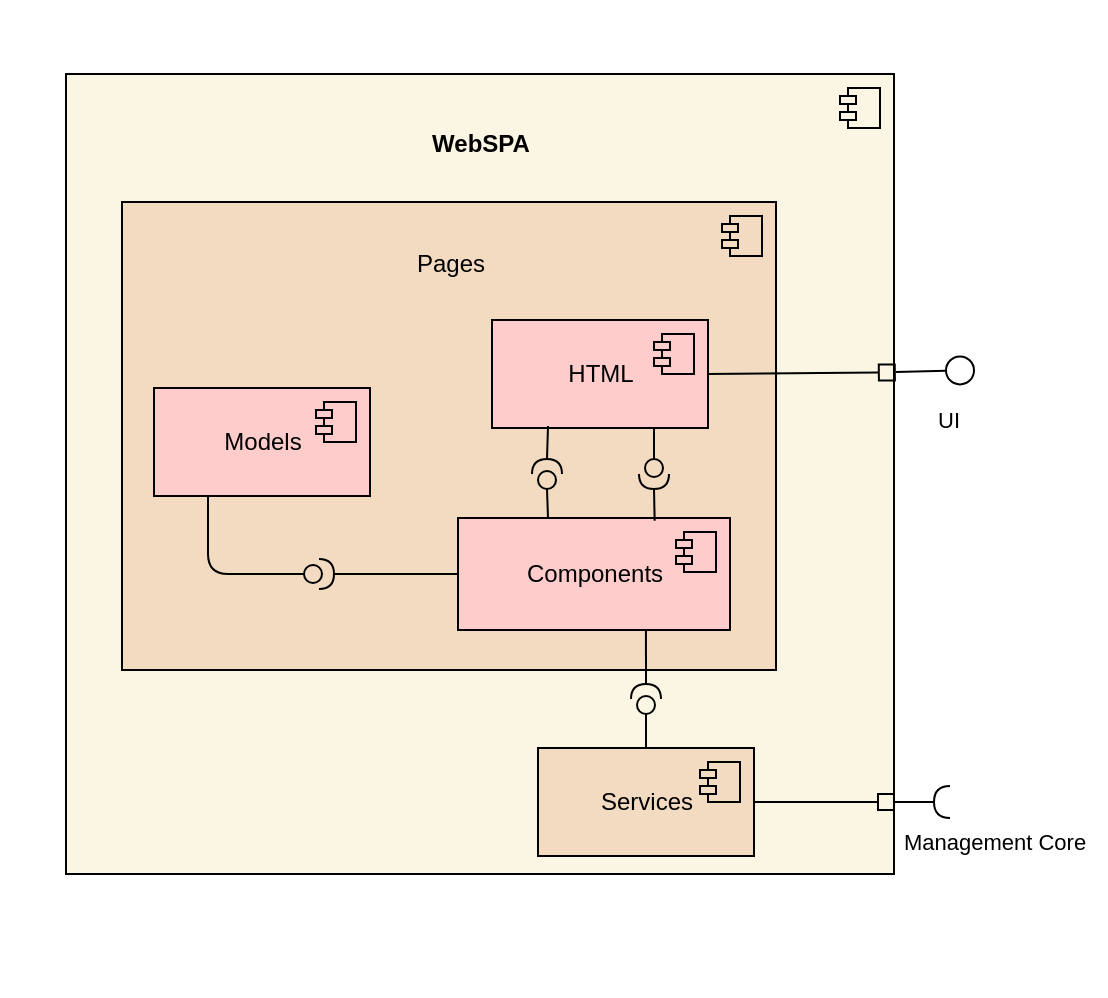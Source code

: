 <mxfile>
    <diagram id="2KhIsbDiPvBkP_OM17Oy" name="Page-1">
        <mxGraphModel dx="1096" dy="466" grid="0" gridSize="4" guides="1" tooltips="1" connect="1" arrows="1" fold="1" page="1" pageScale="1" pageWidth="850" pageHeight="1100" background="#FFFFFF" math="0" shadow="0">
            <root>
                <mxCell id="0"/>
                <mxCell id="1" parent="0"/>
                <mxCell id="113" value="" style="whiteSpace=wrap;html=1;strokeColor=none;fontColor=#000000;fillColor=none;" parent="1" vertex="1">
                    <mxGeometry x="291" y="54" width="553" height="498" as="geometry"/>
                </mxCell>
                <mxCell id="2" value="&lt;br&gt;&lt;b&gt;WebSPA&lt;br&gt;&lt;br&gt;&lt;br&gt;&lt;br&gt;&lt;br&gt;&lt;br&gt;&lt;br&gt;&lt;br&gt;&lt;br&gt;&lt;br&gt;&lt;br&gt;&lt;br&gt;&lt;br&gt;&lt;br&gt;&lt;br&gt;&lt;br&gt;&lt;br&gt;&lt;br&gt;&lt;br&gt;&lt;br&gt;&lt;br&gt;&lt;br&gt;&lt;br&gt;&lt;br&gt;&lt;br&gt;&lt;/b&gt;" style="html=1;dropTarget=0;fillColor=#fbf6e4;strokeColor=#000000;fontColor=#000000;" parent="1" vertex="1">
                    <mxGeometry x="324" y="91" width="414" height="400" as="geometry"/>
                </mxCell>
                <mxCell id="3" value="" style="shape=module;jettyWidth=8;jettyHeight=4;fillColor=#fbf6e4;strokeColor=#000000;" parent="2" vertex="1">
                    <mxGeometry x="1" width="20" height="20" relative="1" as="geometry">
                        <mxPoint x="-27" y="7" as="offset"/>
                    </mxGeometry>
                </mxCell>
                <mxCell id="45" style="edgeStyle=none;html=1;strokeColor=#000000;fontColor=#000000;endArrow=circle;endFill=0;" parent="1" edge="1">
                    <mxGeometry relative="1" as="geometry">
                        <mxPoint x="779" y="239" as="targetPoint"/>
                        <mxPoint x="739" y="240" as="sourcePoint"/>
                    </mxGeometry>
                </mxCell>
                <mxCell id="46" value="UI" style="edgeLabel;html=1;align=center;verticalAlign=middle;resizable=0;points=[];fontColor=#000000;labelBackgroundColor=none;" parent="45" vertex="1" connectable="0">
                    <mxGeometry x="0.414" y="-5" relative="1" as="geometry">
                        <mxPoint x="-3" y="19" as="offset"/>
                    </mxGeometry>
                </mxCell>
                <mxCell id="51" style="edgeStyle=none;html=1;strokeColor=#000000;fontColor=#000000;endArrow=halfCircle;endFill=0;exitX=1;exitY=0.5;exitDx=0;exitDy=0;" parent="1" edge="1">
                    <mxGeometry relative="1" as="geometry">
                        <mxPoint x="766" y="455" as="targetPoint"/>
                        <mxPoint x="738" y="455" as="sourcePoint"/>
                    </mxGeometry>
                </mxCell>
                <mxCell id="52" value="Management Core" style="edgeLabel;html=1;align=center;verticalAlign=middle;resizable=0;points=[];fontColor=#000000;labelBackgroundColor=none;" parent="51" vertex="1" connectable="0">
                    <mxGeometry x="0.866" y="7" relative="1" as="geometry">
                        <mxPoint x="24" y="27" as="offset"/>
                    </mxGeometry>
                </mxCell>
                <mxCell id="112" style="edgeStyle=none;html=1;exitX=1;exitY=0.5;exitDx=0;exitDy=0;entryX=1;entryY=0.5;entryDx=0;entryDy=0;strokeColor=#000000;endArrow=box;endFill=0;" parent="1" source="20" edge="1">
                    <mxGeometry relative="1" as="geometry">
                        <mxPoint x="738" y="455" as="targetPoint"/>
                    </mxGeometry>
                </mxCell>
                <mxCell id="20" value="Services" style="html=1;dropTarget=0;fillColor=#f2dbc0;strokeColor=#000000;fontColor=#000000;" parent="1" vertex="1">
                    <mxGeometry x="560" y="428" width="108" height="54" as="geometry"/>
                </mxCell>
                <mxCell id="21" value="" style="shape=module;jettyWidth=8;jettyHeight=4;fillColor=#f2dbc0;strokeColor=#000000;" parent="20" vertex="1">
                    <mxGeometry x="1" width="20" height="20" relative="1" as="geometry">
                        <mxPoint x="-27" y="7" as="offset"/>
                    </mxGeometry>
                </mxCell>
                <mxCell id="23" value="Pages&lt;br&gt;&lt;br&gt;&lt;br&gt;&lt;br&gt;&lt;br&gt;&lt;br&gt;&lt;br&gt;&lt;br&gt;&lt;br&gt;&lt;br&gt;&lt;br&gt;&lt;br&gt;&lt;br&gt;" style="html=1;dropTarget=0;fillColor=#f2dbc0;strokeColor=#000000;fontColor=#000000;" parent="1" vertex="1">
                    <mxGeometry x="352" y="155" width="327" height="234" as="geometry"/>
                </mxCell>
                <mxCell id="24" value="" style="shape=module;jettyWidth=8;jettyHeight=4;fillColor=#f2dbc0;strokeColor=#000000;" parent="23" vertex="1">
                    <mxGeometry x="1" width="20" height="20" relative="1" as="geometry">
                        <mxPoint x="-27" y="7" as="offset"/>
                    </mxGeometry>
                </mxCell>
                <mxCell id="88" style="edgeStyle=none;html=1;exitX=0;exitY=0.5;exitDx=0;exitDy=0;exitPerimeter=0;entryX=0.5;entryY=0;entryDx=0;entryDy=0;strokeColor=#000000;endArrow=none;endFill=0;" parent="1" source="63" target="20" edge="1">
                    <mxGeometry relative="1" as="geometry"/>
                </mxCell>
                <mxCell id="99" style="edgeStyle=none;html=1;entryX=0.691;entryY=0.805;entryDx=0;entryDy=0;entryPerimeter=0;endArrow=none;endFill=0;strokeColor=#000000;" parent="1" source="63" target="97" edge="1">
                    <mxGeometry relative="1" as="geometry"/>
                </mxCell>
                <mxCell id="63" value="" style="shape=providedRequiredInterface;html=1;verticalLabelPosition=bottom;sketch=0;fillColor=none;strokeColor=#000000;direction=north;" parent="1" vertex="1">
                    <mxGeometry x="606.5" y="396" width="15" height="15" as="geometry"/>
                </mxCell>
                <mxCell id="93" value="Models" style="html=1;dropTarget=0;fillColor=#FFCCCC;strokeColor=#000000;fontColor=#000000;" parent="1" vertex="1">
                    <mxGeometry x="368" y="248" width="108" height="54" as="geometry"/>
                </mxCell>
                <mxCell id="94" value="" style="shape=module;jettyWidth=8;jettyHeight=4;fillColor=#FFCCCC;strokeColor=#000000;" parent="93" vertex="1">
                    <mxGeometry x="1" width="20" height="20" relative="1" as="geometry">
                        <mxPoint x="-27" y="7" as="offset"/>
                    </mxGeometry>
                </mxCell>
                <mxCell id="111" style="edgeStyle=none;html=1;exitX=1;exitY=0.5;exitDx=0;exitDy=0;strokeColor=#000000;endArrow=box;endFill=0;entryX=1.001;entryY=0.373;entryDx=0;entryDy=0;entryPerimeter=0;" parent="1" source="95" target="2" edge="1">
                    <mxGeometry relative="1" as="geometry">
                        <mxPoint x="739" y="242" as="targetPoint"/>
                    </mxGeometry>
                </mxCell>
                <mxCell id="95" value="HTML" style="html=1;dropTarget=0;fillColor=#FFCCCC;strokeColor=#000000;fontColor=#000000;" parent="1" vertex="1">
                    <mxGeometry x="537" y="214" width="108" height="54" as="geometry"/>
                </mxCell>
                <mxCell id="96" value="" style="shape=module;jettyWidth=8;jettyHeight=4;fillColor=#FFCCCC;strokeColor=#000000;" parent="95" vertex="1">
                    <mxGeometry x="1" width="20" height="20" relative="1" as="geometry">
                        <mxPoint x="-27" y="7" as="offset"/>
                    </mxGeometry>
                </mxCell>
                <mxCell id="104" style="edgeStyle=none;html=1;exitX=0;exitY=0.5;exitDx=0;exitDy=0;entryX=1;entryY=0.5;entryDx=0;entryDy=0;entryPerimeter=0;strokeColor=#000000;endArrow=none;endFill=0;" parent="1" source="97" target="100" edge="1">
                    <mxGeometry relative="1" as="geometry"/>
                </mxCell>
                <mxCell id="97" value="Components" style="html=1;dropTarget=0;fillColor=#FFCCCC;strokeColor=#000000;fontColor=#000000;" parent="1" vertex="1">
                    <mxGeometry x="520" y="313" width="136" height="56" as="geometry"/>
                </mxCell>
                <mxCell id="98" value="" style="shape=module;jettyWidth=8;jettyHeight=4;fillColor=#FFCCCC;strokeColor=#000000;" parent="97" vertex="1">
                    <mxGeometry x="1" width="20" height="20" relative="1" as="geometry">
                        <mxPoint x="-27" y="7" as="offset"/>
                    </mxGeometry>
                </mxCell>
                <mxCell id="105" style="edgeStyle=none;html=1;exitX=0;exitY=0.5;exitDx=0;exitDy=0;exitPerimeter=0;entryX=0.25;entryY=1;entryDx=0;entryDy=0;strokeColor=#000000;endArrow=none;endFill=0;" parent="1" source="100" target="93" edge="1">
                    <mxGeometry relative="1" as="geometry">
                        <Array as="points">
                            <mxPoint x="395" y="341"/>
                        </Array>
                    </mxGeometry>
                </mxCell>
                <mxCell id="100" value="" style="shape=providedRequiredInterface;html=1;verticalLabelPosition=bottom;sketch=0;fillColor=none;strokeColor=#000000;direction=east;" parent="1" vertex="1">
                    <mxGeometry x="443" y="333.5" width="15" height="15" as="geometry"/>
                </mxCell>
                <mxCell id="108" style="edgeStyle=none;html=1;exitX=0;exitY=0.5;exitDx=0;exitDy=0;exitPerimeter=0;entryX=0.75;entryY=1;entryDx=0;entryDy=0;strokeColor=#000000;endArrow=none;endFill=0;" parent="1" source="101" target="95" edge="1">
                    <mxGeometry relative="1" as="geometry"/>
                </mxCell>
                <mxCell id="109" style="edgeStyle=none;html=1;exitX=1;exitY=0.5;exitDx=0;exitDy=0;exitPerimeter=0;entryX=0.723;entryY=0.024;entryDx=0;entryDy=0;entryPerimeter=0;strokeColor=#000000;endArrow=none;endFill=0;" parent="1" source="101" target="97" edge="1">
                    <mxGeometry relative="1" as="geometry"/>
                </mxCell>
                <mxCell id="101" value="" style="shape=providedRequiredInterface;html=1;verticalLabelPosition=bottom;sketch=0;fillColor=none;strokeColor=#000000;direction=south;" parent="1" vertex="1">
                    <mxGeometry x="610.5" y="283.5" width="15" height="15" as="geometry"/>
                </mxCell>
                <mxCell id="106" style="edgeStyle=none;html=1;exitX=1;exitY=0.5;exitDx=0;exitDy=0;exitPerimeter=0;strokeColor=#000000;endArrow=none;endFill=0;" parent="1" source="102" edge="1">
                    <mxGeometry relative="1" as="geometry">
                        <mxPoint x="565" y="267" as="targetPoint"/>
                    </mxGeometry>
                </mxCell>
                <mxCell id="107" style="edgeStyle=none;html=1;exitX=0;exitY=0.5;exitDx=0;exitDy=0;exitPerimeter=0;entryX=0.331;entryY=0.009;entryDx=0;entryDy=0;entryPerimeter=0;strokeColor=#000000;endArrow=none;endFill=0;" parent="1" source="102" target="97" edge="1">
                    <mxGeometry relative="1" as="geometry"/>
                </mxCell>
                <mxCell id="102" value="" style="shape=providedRequiredInterface;html=1;verticalLabelPosition=bottom;sketch=0;fillColor=none;strokeColor=#000000;direction=north;" parent="1" vertex="1">
                    <mxGeometry x="557" y="283.5" width="15" height="15" as="geometry"/>
                </mxCell>
            </root>
        </mxGraphModel>
    </diagram>
</mxfile>